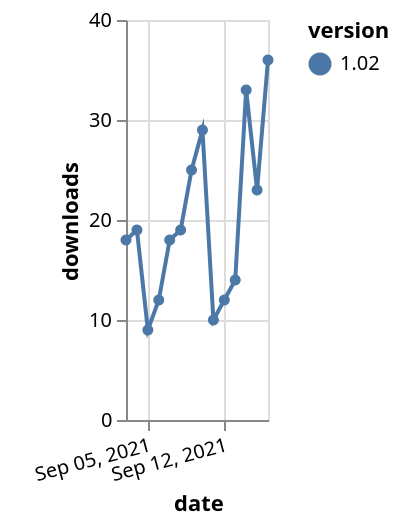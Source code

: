 {"$schema": "https://vega.github.io/schema/vega-lite/v5.json", "description": "A simple bar chart with embedded data.", "data": {"values": [{"date": "2021-09-03", "total": 32550, "delta": 18, "version": "1.02"}, {"date": "2021-09-04", "total": 32569, "delta": 19, "version": "1.02"}, {"date": "2021-09-05", "total": 32578, "delta": 9, "version": "1.02"}, {"date": "2021-09-06", "total": 32590, "delta": 12, "version": "1.02"}, {"date": "2021-09-07", "total": 32608, "delta": 18, "version": "1.02"}, {"date": "2021-09-08", "total": 32627, "delta": 19, "version": "1.02"}, {"date": "2021-09-09", "total": 32652, "delta": 25, "version": "1.02"}, {"date": "2021-09-10", "total": 32681, "delta": 29, "version": "1.02"}, {"date": "2021-09-11", "total": 32691, "delta": 10, "version": "1.02"}, {"date": "2021-09-12", "total": 32703, "delta": 12, "version": "1.02"}, {"date": "2021-09-13", "total": 32717, "delta": 14, "version": "1.02"}, {"date": "2021-09-14", "total": 32750, "delta": 33, "version": "1.02"}, {"date": "2021-09-15", "total": 32773, "delta": 23, "version": "1.02"}, {"date": "2021-09-16", "total": 32809, "delta": 36, "version": "1.02"}]}, "width": "container", "mark": {"type": "line", "point": {"filled": true}}, "encoding": {"x": {"field": "date", "type": "temporal", "timeUnit": "yearmonthdate", "title": "date", "axis": {"labelAngle": -15}}, "y": {"field": "delta", "type": "quantitative", "title": "downloads"}, "color": {"field": "version", "type": "nominal"}, "tooltip": {"field": "delta"}}}